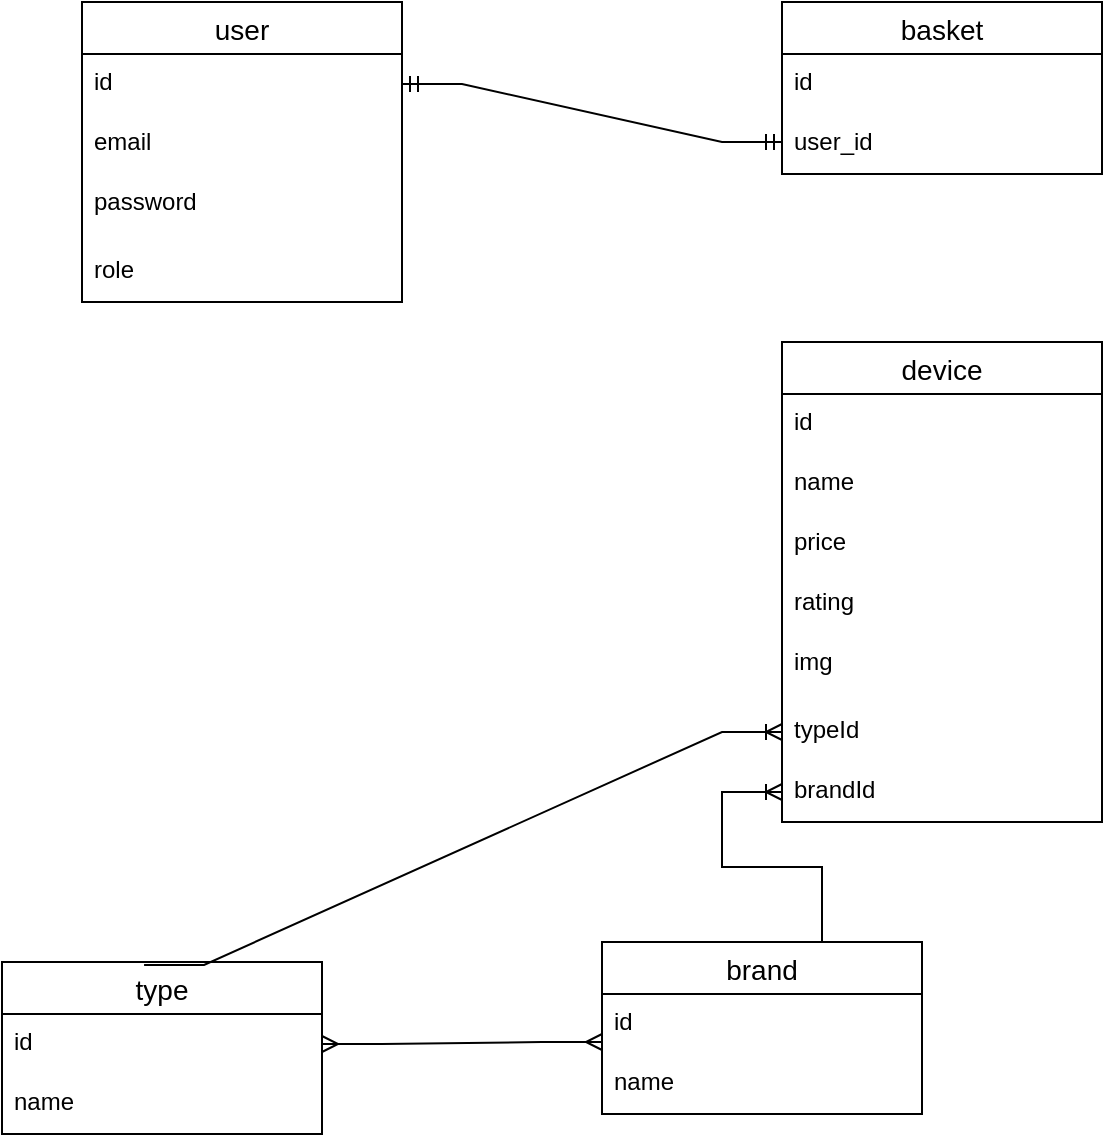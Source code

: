 <mxfile version="17.4.1" type="github">
  <diagram id="kRTFPVoint1_eMQ-8caV" name="Page-1">
    <mxGraphModel dx="1422" dy="780" grid="1" gridSize="10" guides="1" tooltips="1" connect="1" arrows="1" fold="1" page="1" pageScale="1" pageWidth="827" pageHeight="1169" math="0" shadow="0">
      <root>
        <mxCell id="0" />
        <mxCell id="1" parent="0" />
        <mxCell id="THQVeexKk8vaG9Q6y9Im-1" value="user" style="swimlane;fontStyle=0;childLayout=stackLayout;horizontal=1;startSize=26;horizontalStack=0;resizeParent=1;resizeParentMax=0;resizeLast=0;collapsible=1;marginBottom=0;align=center;fontSize=14;" vertex="1" parent="1">
          <mxGeometry x="130" y="110" width="160" height="150" as="geometry" />
        </mxCell>
        <mxCell id="THQVeexKk8vaG9Q6y9Im-2" value="id    " style="text;strokeColor=none;fillColor=none;spacingLeft=4;spacingRight=4;overflow=hidden;rotatable=0;points=[[0,0.5],[1,0.5]];portConstraint=eastwest;fontSize=12;" vertex="1" parent="THQVeexKk8vaG9Q6y9Im-1">
          <mxGeometry y="26" width="160" height="30" as="geometry" />
        </mxCell>
        <mxCell id="THQVeexKk8vaG9Q6y9Im-3" value="email    " style="text;strokeColor=none;fillColor=none;spacingLeft=4;spacingRight=4;overflow=hidden;rotatable=0;points=[[0,0.5],[1,0.5]];portConstraint=eastwest;fontSize=12;" vertex="1" parent="THQVeexKk8vaG9Q6y9Im-1">
          <mxGeometry y="56" width="160" height="30" as="geometry" />
        </mxCell>
        <mxCell id="THQVeexKk8vaG9Q6y9Im-4" value="password" style="text;strokeColor=none;fillColor=none;spacingLeft=4;spacingRight=4;overflow=hidden;rotatable=0;points=[[0,0.5],[1,0.5]];portConstraint=eastwest;fontSize=12;" vertex="1" parent="THQVeexKk8vaG9Q6y9Im-1">
          <mxGeometry y="86" width="160" height="34" as="geometry" />
        </mxCell>
        <mxCell id="THQVeexKk8vaG9Q6y9Im-6" value="role" style="text;strokeColor=none;fillColor=none;spacingLeft=4;spacingRight=4;overflow=hidden;rotatable=0;points=[[0,0.5],[1,0.5]];portConstraint=eastwest;fontSize=12;" vertex="1" parent="THQVeexKk8vaG9Q6y9Im-1">
          <mxGeometry y="120" width="160" height="30" as="geometry" />
        </mxCell>
        <mxCell id="THQVeexKk8vaG9Q6y9Im-7" value="basket" style="swimlane;fontStyle=0;childLayout=stackLayout;horizontal=1;startSize=26;horizontalStack=0;resizeParent=1;resizeParentMax=0;resizeLast=0;collapsible=1;marginBottom=0;align=center;fontSize=14;" vertex="1" parent="1">
          <mxGeometry x="480" y="110" width="160" height="86" as="geometry" />
        </mxCell>
        <mxCell id="THQVeexKk8vaG9Q6y9Im-8" value="id    " style="text;strokeColor=none;fillColor=none;spacingLeft=4;spacingRight=4;overflow=hidden;rotatable=0;points=[[0,0.5],[1,0.5]];portConstraint=eastwest;fontSize=12;" vertex="1" parent="THQVeexKk8vaG9Q6y9Im-7">
          <mxGeometry y="26" width="160" height="30" as="geometry" />
        </mxCell>
        <mxCell id="THQVeexKk8vaG9Q6y9Im-12" value="" style="edgeStyle=entityRelationEdgeStyle;fontSize=12;html=1;endArrow=ERmandOne;startArrow=ERmandOne;rounded=0;exitX=1;exitY=0.5;exitDx=0;exitDy=0;" edge="1" parent="THQVeexKk8vaG9Q6y9Im-7" source="THQVeexKk8vaG9Q6y9Im-2">
          <mxGeometry width="100" height="100" relative="1" as="geometry">
            <mxPoint x="-100" y="170" as="sourcePoint" />
            <mxPoint y="70" as="targetPoint" />
          </mxGeometry>
        </mxCell>
        <mxCell id="THQVeexKk8vaG9Q6y9Im-9" value="user_id" style="text;strokeColor=none;fillColor=none;spacingLeft=4;spacingRight=4;overflow=hidden;rotatable=0;points=[[0,0.5],[1,0.5]];portConstraint=eastwest;fontSize=12;" vertex="1" parent="THQVeexKk8vaG9Q6y9Im-7">
          <mxGeometry y="56" width="160" height="30" as="geometry" />
        </mxCell>
        <mxCell id="THQVeexKk8vaG9Q6y9Im-13" value="device" style="swimlane;fontStyle=0;childLayout=stackLayout;horizontal=1;startSize=26;horizontalStack=0;resizeParent=1;resizeParentMax=0;resizeLast=0;collapsible=1;marginBottom=0;align=center;fontSize=14;" vertex="1" parent="1">
          <mxGeometry x="480" y="280" width="160" height="240" as="geometry" />
        </mxCell>
        <mxCell id="THQVeexKk8vaG9Q6y9Im-14" value="id&#xa;" style="text;strokeColor=none;fillColor=none;spacingLeft=4;spacingRight=4;overflow=hidden;rotatable=0;points=[[0,0.5],[1,0.5]];portConstraint=eastwest;fontSize=12;" vertex="1" parent="THQVeexKk8vaG9Q6y9Im-13">
          <mxGeometry y="26" width="160" height="30" as="geometry" />
        </mxCell>
        <mxCell id="THQVeexKk8vaG9Q6y9Im-15" value="name" style="text;strokeColor=none;fillColor=none;spacingLeft=4;spacingRight=4;overflow=hidden;rotatable=0;points=[[0,0.5],[1,0.5]];portConstraint=eastwest;fontSize=12;" vertex="1" parent="THQVeexKk8vaG9Q6y9Im-13">
          <mxGeometry y="56" width="160" height="30" as="geometry" />
        </mxCell>
        <mxCell id="THQVeexKk8vaG9Q6y9Im-18" value="price" style="text;strokeColor=none;fillColor=none;spacingLeft=4;spacingRight=4;overflow=hidden;rotatable=0;points=[[0,0.5],[1,0.5]];portConstraint=eastwest;fontSize=12;" vertex="1" parent="THQVeexKk8vaG9Q6y9Im-13">
          <mxGeometry y="86" width="160" height="30" as="geometry" />
        </mxCell>
        <mxCell id="THQVeexKk8vaG9Q6y9Im-17" value="rating" style="text;strokeColor=none;fillColor=none;spacingLeft=4;spacingRight=4;overflow=hidden;rotatable=0;points=[[0,0.5],[1,0.5]];portConstraint=eastwest;fontSize=12;" vertex="1" parent="THQVeexKk8vaG9Q6y9Im-13">
          <mxGeometry y="116" width="160" height="30" as="geometry" />
        </mxCell>
        <mxCell id="THQVeexKk8vaG9Q6y9Im-16" value="img" style="text;strokeColor=none;fillColor=none;spacingLeft=4;spacingRight=4;overflow=hidden;rotatable=0;points=[[0,0.5],[1,0.5]];portConstraint=eastwest;fontSize=12;" vertex="1" parent="THQVeexKk8vaG9Q6y9Im-13">
          <mxGeometry y="146" width="160" height="34" as="geometry" />
        </mxCell>
        <mxCell id="THQVeexKk8vaG9Q6y9Im-20" value="typeId    " style="text;strokeColor=none;fillColor=none;spacingLeft=4;spacingRight=4;overflow=hidden;rotatable=0;points=[[0,0.5],[1,0.5]];portConstraint=eastwest;fontSize=12;" vertex="1" parent="THQVeexKk8vaG9Q6y9Im-13">
          <mxGeometry y="180" width="160" height="30" as="geometry" />
        </mxCell>
        <mxCell id="THQVeexKk8vaG9Q6y9Im-19" value="brandId" style="text;strokeColor=none;fillColor=none;spacingLeft=4;spacingRight=4;overflow=hidden;rotatable=0;points=[[0,0.5],[1,0.5]];portConstraint=eastwest;fontSize=12;" vertex="1" parent="THQVeexKk8vaG9Q6y9Im-13">
          <mxGeometry y="210" width="160" height="30" as="geometry" />
        </mxCell>
        <mxCell id="THQVeexKk8vaG9Q6y9Im-21" value="type" style="swimlane;fontStyle=0;childLayout=stackLayout;horizontal=1;startSize=26;horizontalStack=0;resizeParent=1;resizeParentMax=0;resizeLast=0;collapsible=1;marginBottom=0;align=center;fontSize=14;" vertex="1" parent="1">
          <mxGeometry x="90" y="590" width="160" height="86" as="geometry" />
        </mxCell>
        <mxCell id="THQVeexKk8vaG9Q6y9Im-22" value="id" style="text;strokeColor=none;fillColor=none;spacingLeft=4;spacingRight=4;overflow=hidden;rotatable=0;points=[[0,0.5],[1,0.5]];portConstraint=eastwest;fontSize=12;" vertex="1" parent="THQVeexKk8vaG9Q6y9Im-21">
          <mxGeometry y="26" width="160" height="30" as="geometry" />
        </mxCell>
        <mxCell id="THQVeexKk8vaG9Q6y9Im-23" value="name" style="text;strokeColor=none;fillColor=none;spacingLeft=4;spacingRight=4;overflow=hidden;rotatable=0;points=[[0,0.5],[1,0.5]];portConstraint=eastwest;fontSize=12;" vertex="1" parent="THQVeexKk8vaG9Q6y9Im-21">
          <mxGeometry y="56" width="160" height="30" as="geometry" />
        </mxCell>
        <mxCell id="THQVeexKk8vaG9Q6y9Im-25" value="brand" style="swimlane;fontStyle=0;childLayout=stackLayout;horizontal=1;startSize=26;horizontalStack=0;resizeParent=1;resizeParentMax=0;resizeLast=0;collapsible=1;marginBottom=0;align=center;fontSize=14;" vertex="1" parent="1">
          <mxGeometry x="390" y="580" width="160" height="86" as="geometry" />
        </mxCell>
        <mxCell id="THQVeexKk8vaG9Q6y9Im-26" value="id" style="text;strokeColor=none;fillColor=none;spacingLeft=4;spacingRight=4;overflow=hidden;rotatable=0;points=[[0,0.5],[1,0.5]];portConstraint=eastwest;fontSize=12;" vertex="1" parent="THQVeexKk8vaG9Q6y9Im-25">
          <mxGeometry y="26" width="160" height="30" as="geometry" />
        </mxCell>
        <mxCell id="THQVeexKk8vaG9Q6y9Im-27" value="name" style="text;strokeColor=none;fillColor=none;spacingLeft=4;spacingRight=4;overflow=hidden;rotatable=0;points=[[0,0.5],[1,0.5]];portConstraint=eastwest;fontSize=12;" vertex="1" parent="THQVeexKk8vaG9Q6y9Im-25">
          <mxGeometry y="56" width="160" height="30" as="geometry" />
        </mxCell>
        <mxCell id="THQVeexKk8vaG9Q6y9Im-31" value="" style="edgeStyle=entityRelationEdgeStyle;fontSize=12;html=1;endArrow=ERoneToMany;rounded=0;exitX=0.444;exitY=0.017;exitDx=0;exitDy=0;exitPerimeter=0;entryX=0;entryY=0.5;entryDx=0;entryDy=0;" edge="1" parent="1" source="THQVeexKk8vaG9Q6y9Im-21" target="THQVeexKk8vaG9Q6y9Im-20">
          <mxGeometry width="100" height="100" relative="1" as="geometry">
            <mxPoint x="360" y="450" as="sourcePoint" />
            <mxPoint x="460" y="350" as="targetPoint" />
          </mxGeometry>
        </mxCell>
        <mxCell id="THQVeexKk8vaG9Q6y9Im-33" value="" style="edgeStyle=entityRelationEdgeStyle;fontSize=12;html=1;endArrow=ERoneToMany;rounded=0;exitX=0.5;exitY=0;exitDx=0;exitDy=0;entryX=0;entryY=0.5;entryDx=0;entryDy=0;" edge="1" parent="1" source="THQVeexKk8vaG9Q6y9Im-25" target="THQVeexKk8vaG9Q6y9Im-19">
          <mxGeometry width="100" height="100" relative="1" as="geometry">
            <mxPoint x="360" y="450" as="sourcePoint" />
            <mxPoint x="460" y="350" as="targetPoint" />
          </mxGeometry>
        </mxCell>
        <mxCell id="THQVeexKk8vaG9Q6y9Im-34" value="" style="edgeStyle=entityRelationEdgeStyle;fontSize=12;html=1;endArrow=ERmany;startArrow=ERmany;rounded=0;exitX=1;exitY=0.5;exitDx=0;exitDy=0;" edge="1" parent="1" source="THQVeexKk8vaG9Q6y9Im-22">
          <mxGeometry width="100" height="100" relative="1" as="geometry">
            <mxPoint x="290" y="620" as="sourcePoint" />
            <mxPoint x="390" y="630" as="targetPoint" />
          </mxGeometry>
        </mxCell>
      </root>
    </mxGraphModel>
  </diagram>
</mxfile>
